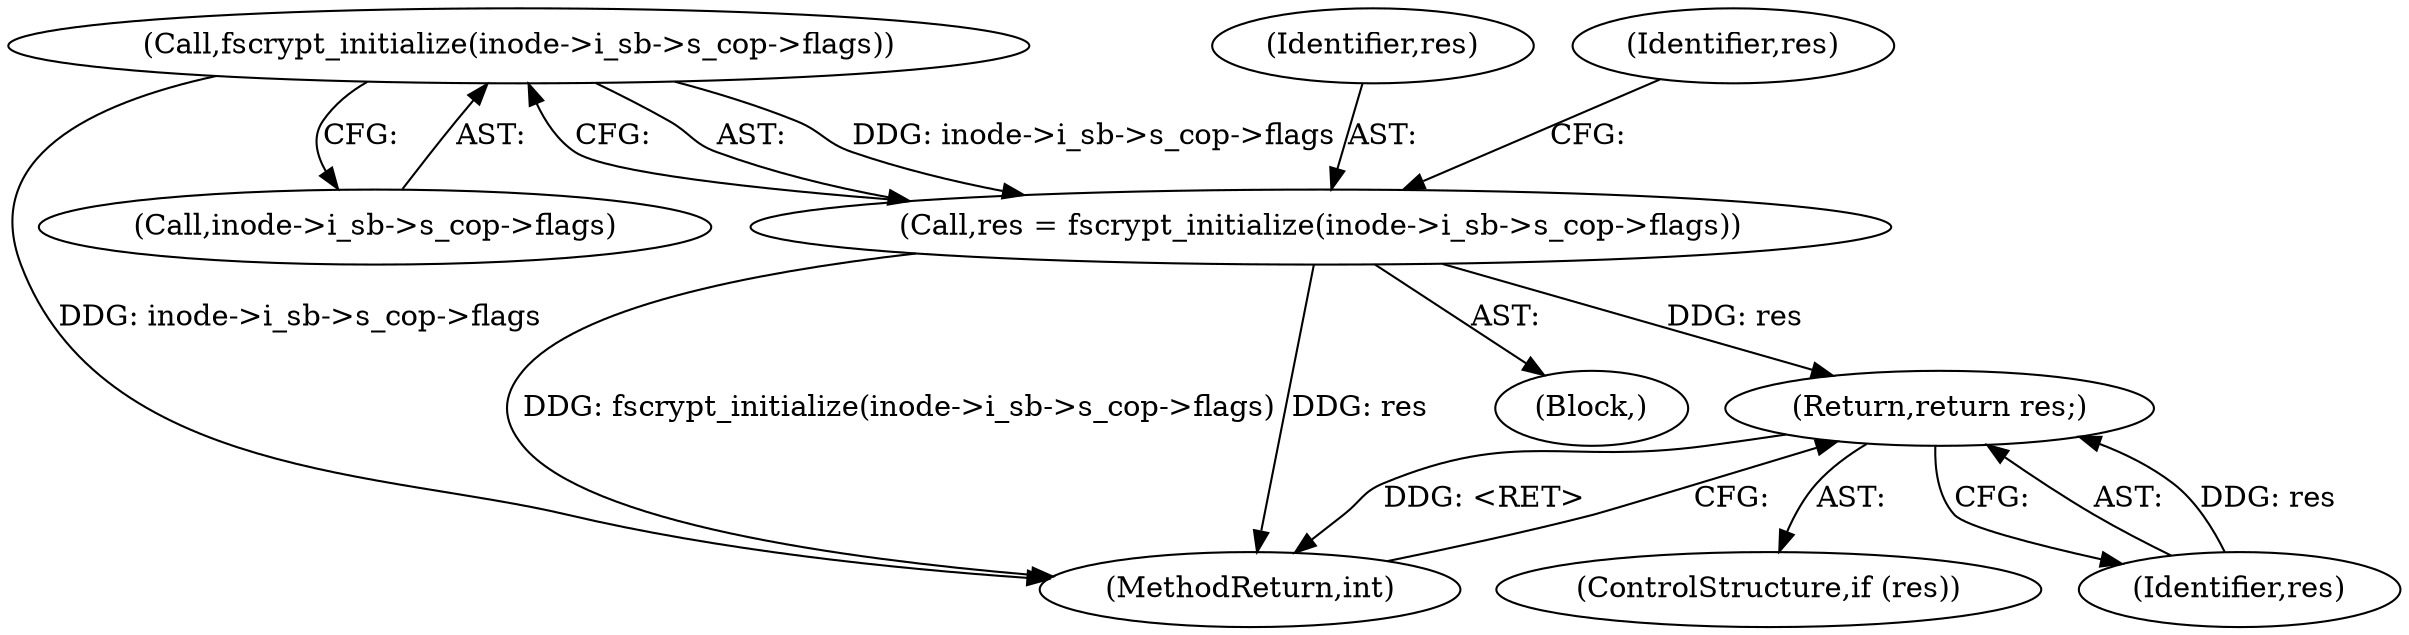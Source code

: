 digraph "0_linux_1b53cf9815bb4744958d41f3795d5d5a1d365e2d_1@API" {
"1000123" [label="(Call,fscrypt_initialize(inode->i_sb->s_cop->flags))"];
"1000121" [label="(Call,res = fscrypt_initialize(inode->i_sb->s_cop->flags))"];
"1000133" [label="(Return,return res;)"];
"1000133" [label="(Return,return res;)"];
"1000134" [label="(Identifier,res)"];
"1000419" [label="(MethodReturn,int)"];
"1000104" [label="(Block,)"];
"1000122" [label="(Identifier,res)"];
"1000121" [label="(Call,res = fscrypt_initialize(inode->i_sb->s_cop->flags))"];
"1000132" [label="(Identifier,res)"];
"1000123" [label="(Call,fscrypt_initialize(inode->i_sb->s_cop->flags))"];
"1000124" [label="(Call,inode->i_sb->s_cop->flags)"];
"1000131" [label="(ControlStructure,if (res))"];
"1000123" -> "1000121"  [label="AST: "];
"1000123" -> "1000124"  [label="CFG: "];
"1000124" -> "1000123"  [label="AST: "];
"1000121" -> "1000123"  [label="CFG: "];
"1000123" -> "1000419"  [label="DDG: inode->i_sb->s_cop->flags"];
"1000123" -> "1000121"  [label="DDG: inode->i_sb->s_cop->flags"];
"1000121" -> "1000104"  [label="AST: "];
"1000122" -> "1000121"  [label="AST: "];
"1000132" -> "1000121"  [label="CFG: "];
"1000121" -> "1000419"  [label="DDG: fscrypt_initialize(inode->i_sb->s_cop->flags)"];
"1000121" -> "1000419"  [label="DDG: res"];
"1000121" -> "1000133"  [label="DDG: res"];
"1000133" -> "1000131"  [label="AST: "];
"1000133" -> "1000134"  [label="CFG: "];
"1000134" -> "1000133"  [label="AST: "];
"1000419" -> "1000133"  [label="CFG: "];
"1000133" -> "1000419"  [label="DDG: <RET>"];
"1000134" -> "1000133"  [label="DDG: res"];
}
